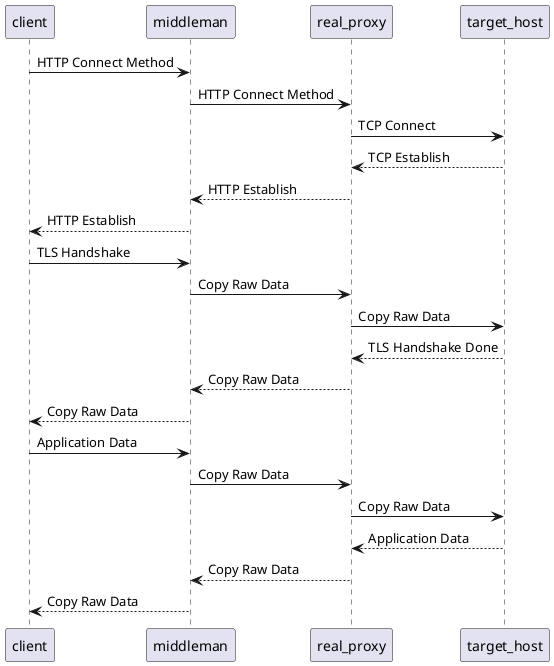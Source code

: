 @startuml

client -> middleman: HTTP Connect Method
middleman -> real_proxy: HTTP Connect Method
real_proxy -> target_host: TCP Connect

target_host --> real_proxy: TCP Establish
real_proxy --> middleman: HTTP Establish
middleman --> client: HTTP Establish

client -> middleman: TLS Handshake
middleman -> real_proxy: Copy Raw Data
real_proxy -> target_host: Copy Raw Data

target_host --> real_proxy: TLS Handshake Done
real_proxy --> middleman: Copy Raw Data
middleman --> client: Copy Raw Data

client -> middleman: Application Data
middleman -> real_proxy: Copy Raw Data
real_proxy -> target_host: Copy Raw Data

target_host --> real_proxy: Application Data
real_proxy --> middleman: Copy Raw Data
middleman --> client: Copy Raw Data

@enduml
